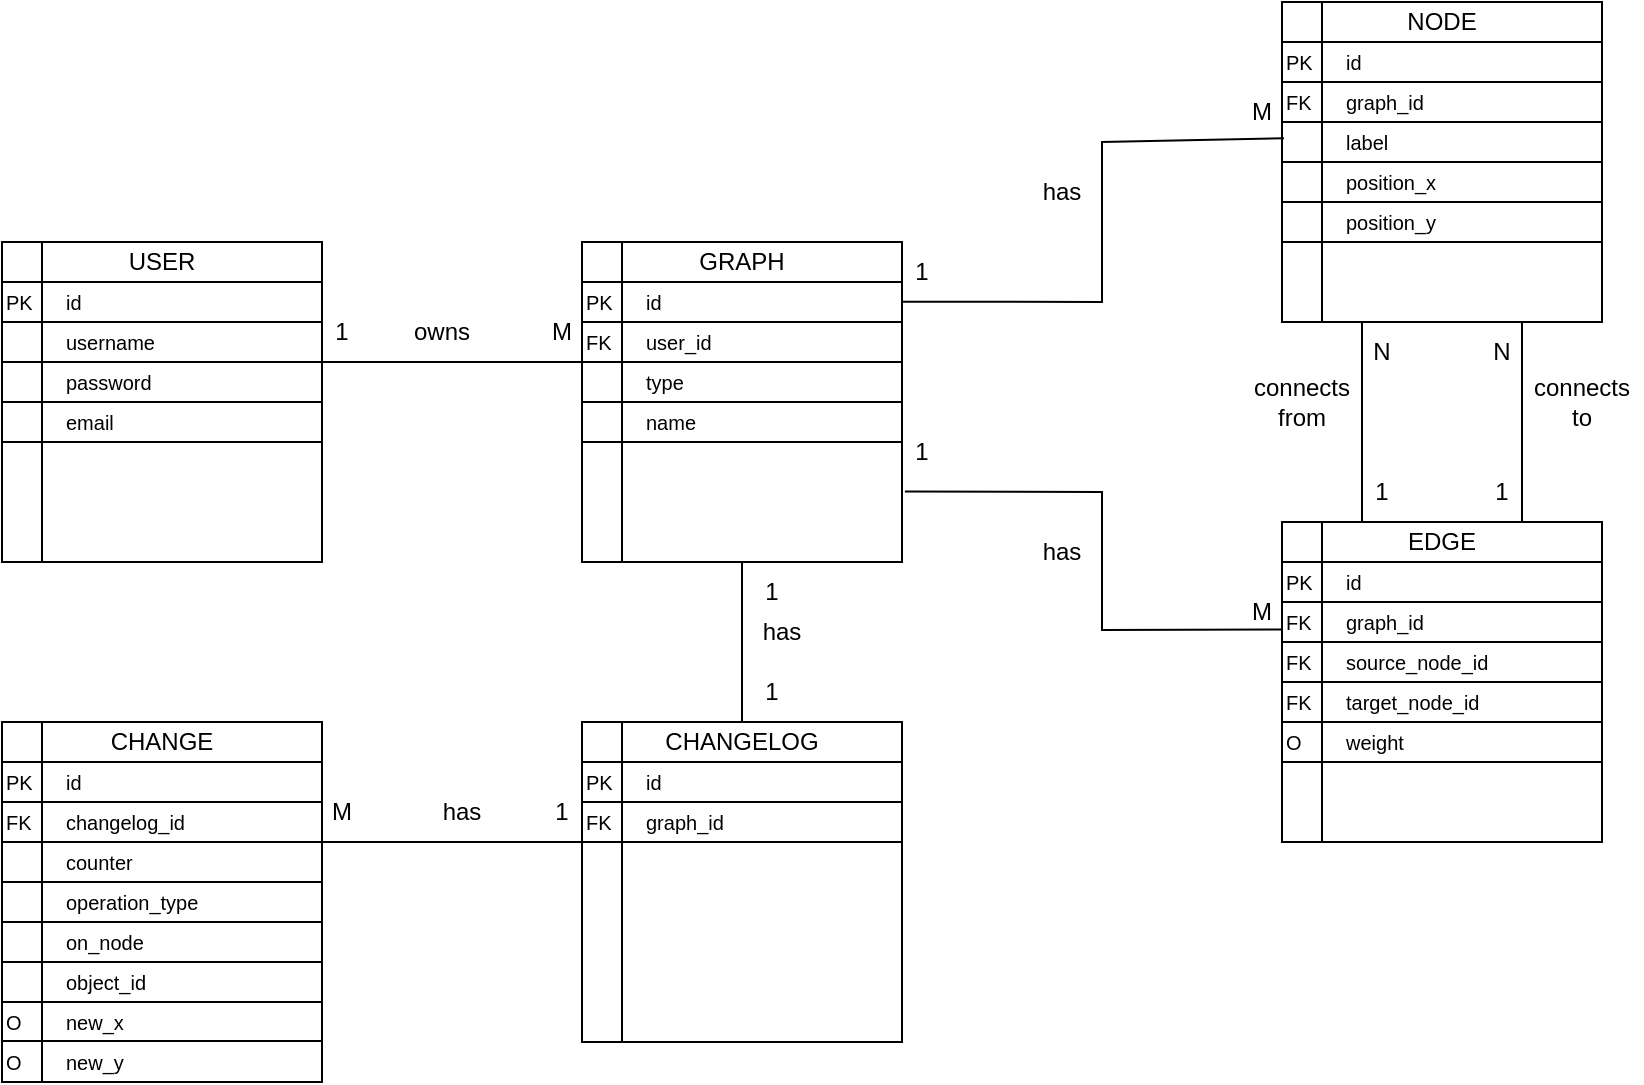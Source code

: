<mxfile version="28.2.7">
  <diagram name="Page-1" id="uGcQFHAI4GSlOA4Aewoo">
    <mxGraphModel dx="983" dy="536" grid="1" gridSize="10" guides="1" tooltips="1" connect="1" arrows="1" fold="1" page="1" pageScale="1" pageWidth="850" pageHeight="1100" math="0" shadow="0">
      <root>
        <mxCell id="0" />
        <mxCell id="1" parent="0" />
        <mxCell id="Pfon82NVZABm7Eqx-mhg-110" value="" style="shape=internalStorage;whiteSpace=wrap;html=1;backgroundOutline=1;" parent="1" vertex="1">
          <mxGeometry x="130" y="160" width="160" height="160" as="geometry" />
        </mxCell>
        <mxCell id="Pfon82NVZABm7Eqx-mhg-111" value="USER" style="text;html=1;whiteSpace=wrap;strokeColor=none;fillColor=none;align=center;verticalAlign=middle;rounded=0;" parent="1" vertex="1">
          <mxGeometry x="185" y="160" width="50" height="20" as="geometry" />
        </mxCell>
        <mxCell id="Pfon82NVZABm7Eqx-mhg-113" value="&lt;span style=&quot;font-size: 10px;&quot;&gt;id&lt;/span&gt;" style="text;html=1;whiteSpace=wrap;strokeColor=none;fillColor=none;align=left;verticalAlign=middle;rounded=0;" parent="1" vertex="1">
          <mxGeometry x="160" y="180" width="130" height="20" as="geometry" />
        </mxCell>
        <mxCell id="Pfon82NVZABm7Eqx-mhg-114" value="&lt;span style=&quot;font-size: 10px;&quot;&gt;username&lt;/span&gt;" style="text;html=1;whiteSpace=wrap;strokeColor=none;fillColor=none;align=left;verticalAlign=middle;rounded=0;" parent="1" vertex="1">
          <mxGeometry x="160" y="200" width="130" height="20" as="geometry" />
        </mxCell>
        <mxCell id="Pfon82NVZABm7Eqx-mhg-115" value="&lt;span style=&quot;font-size: 10px;&quot;&gt;password&lt;/span&gt;" style="text;html=1;whiteSpace=wrap;strokeColor=none;fillColor=none;align=left;verticalAlign=middle;rounded=0;" parent="1" vertex="1">
          <mxGeometry x="160" y="220" width="130" height="20" as="geometry" />
        </mxCell>
        <mxCell id="Pfon82NVZABm7Eqx-mhg-116" value="&lt;span style=&quot;font-size: 10px;&quot;&gt;email&lt;/span&gt;" style="text;html=1;whiteSpace=wrap;strokeColor=none;fillColor=none;align=left;verticalAlign=middle;rounded=0;" parent="1" vertex="1">
          <mxGeometry x="160" y="240" width="130" height="20" as="geometry" />
        </mxCell>
        <mxCell id="Pfon82NVZABm7Eqx-mhg-117" value="" style="endArrow=none;html=1;rounded=0;exitX=0;exitY=0.25;exitDx=0;exitDy=0;entryX=1;entryY=0;entryDx=0;entryDy=0;" parent="1" source="Pfon82NVZABm7Eqx-mhg-110" target="Pfon82NVZABm7Eqx-mhg-114" edge="1">
          <mxGeometry width="50" height="50" relative="1" as="geometry">
            <mxPoint x="220" y="250" as="sourcePoint" />
            <mxPoint x="270" y="200" as="targetPoint" />
          </mxGeometry>
        </mxCell>
        <mxCell id="Pfon82NVZABm7Eqx-mhg-118" value="" style="endArrow=none;html=1;rounded=0;exitX=0;exitY=0.25;exitDx=0;exitDy=0;entryX=1;entryY=0;entryDx=0;entryDy=0;" parent="1" edge="1">
          <mxGeometry width="50" height="50" relative="1" as="geometry">
            <mxPoint x="130" y="220" as="sourcePoint" />
            <mxPoint x="290" y="220" as="targetPoint" />
          </mxGeometry>
        </mxCell>
        <mxCell id="Pfon82NVZABm7Eqx-mhg-119" value="" style="endArrow=none;html=1;rounded=0;exitX=0;exitY=0.25;exitDx=0;exitDy=0;entryX=1;entryY=0;entryDx=0;entryDy=0;" parent="1" edge="1">
          <mxGeometry width="50" height="50" relative="1" as="geometry">
            <mxPoint x="130" y="240" as="sourcePoint" />
            <mxPoint x="290" y="240" as="targetPoint" />
          </mxGeometry>
        </mxCell>
        <mxCell id="Pfon82NVZABm7Eqx-mhg-120" value="&lt;span style=&quot;font-size: 10px;&quot;&gt;PK&lt;/span&gt;" style="text;html=1;whiteSpace=wrap;strokeColor=none;fillColor=none;align=left;verticalAlign=middle;rounded=0;" parent="1" vertex="1">
          <mxGeometry x="130" y="180" width="20" height="20" as="geometry" />
        </mxCell>
        <mxCell id="Pfon82NVZABm7Eqx-mhg-121" value="" style="shape=internalStorage;whiteSpace=wrap;html=1;backgroundOutline=1;" parent="1" vertex="1">
          <mxGeometry x="420" y="160" width="160" height="160" as="geometry" />
        </mxCell>
        <mxCell id="Pfon82NVZABm7Eqx-mhg-122" value="GRAPH" style="text;html=1;whiteSpace=wrap;strokeColor=none;fillColor=none;align=center;verticalAlign=middle;rounded=0;" parent="1" vertex="1">
          <mxGeometry x="475" y="160" width="50" height="20" as="geometry" />
        </mxCell>
        <mxCell id="Pfon82NVZABm7Eqx-mhg-123" value="&lt;span style=&quot;font-size: 10px;&quot;&gt;id&lt;/span&gt;" style="text;html=1;whiteSpace=wrap;strokeColor=none;fillColor=none;align=left;verticalAlign=middle;rounded=0;" parent="1" vertex="1">
          <mxGeometry x="450" y="180" width="130" height="20" as="geometry" />
        </mxCell>
        <mxCell id="Pfon82NVZABm7Eqx-mhg-124" value="&lt;span style=&quot;font-size: 10px;&quot;&gt;user_id&lt;/span&gt;" style="text;html=1;whiteSpace=wrap;strokeColor=none;fillColor=none;align=left;verticalAlign=middle;rounded=0;" parent="1" vertex="1">
          <mxGeometry x="450" y="200" width="130" height="20" as="geometry" />
        </mxCell>
        <mxCell id="Pfon82NVZABm7Eqx-mhg-125" value="&lt;span style=&quot;font-size: 10px;&quot;&gt;type&lt;/span&gt;" style="text;html=1;whiteSpace=wrap;strokeColor=none;fillColor=none;align=left;verticalAlign=middle;rounded=0;" parent="1" vertex="1">
          <mxGeometry x="450" y="220" width="130" height="20" as="geometry" />
        </mxCell>
        <mxCell id="Pfon82NVZABm7Eqx-mhg-127" value="" style="endArrow=none;html=1;rounded=0;exitX=0;exitY=0.25;exitDx=0;exitDy=0;entryX=1;entryY=0;entryDx=0;entryDy=0;" parent="1" source="Pfon82NVZABm7Eqx-mhg-121" target="Pfon82NVZABm7Eqx-mhg-124" edge="1">
          <mxGeometry width="50" height="50" relative="1" as="geometry">
            <mxPoint x="510" y="250" as="sourcePoint" />
            <mxPoint x="560" y="200" as="targetPoint" />
          </mxGeometry>
        </mxCell>
        <mxCell id="Pfon82NVZABm7Eqx-mhg-128" value="" style="endArrow=none;html=1;rounded=0;exitX=0;exitY=0.25;exitDx=0;exitDy=0;entryX=1;entryY=0;entryDx=0;entryDy=0;" parent="1" edge="1">
          <mxGeometry width="50" height="50" relative="1" as="geometry">
            <mxPoint x="420" y="220" as="sourcePoint" />
            <mxPoint x="580" y="220" as="targetPoint" />
          </mxGeometry>
        </mxCell>
        <mxCell id="Pfon82NVZABm7Eqx-mhg-129" value="" style="endArrow=none;html=1;rounded=0;exitX=0;exitY=0.25;exitDx=0;exitDy=0;entryX=1;entryY=0;entryDx=0;entryDy=0;" parent="1" edge="1">
          <mxGeometry width="50" height="50" relative="1" as="geometry">
            <mxPoint x="420" y="240" as="sourcePoint" />
            <mxPoint x="580" y="240" as="targetPoint" />
          </mxGeometry>
        </mxCell>
        <mxCell id="Pfon82NVZABm7Eqx-mhg-130" value="&lt;span style=&quot;font-size: 10px;&quot;&gt;PK&lt;/span&gt;" style="text;html=1;whiteSpace=wrap;strokeColor=none;fillColor=none;align=left;verticalAlign=middle;rounded=0;" parent="1" vertex="1">
          <mxGeometry x="420" y="180" width="20" height="20" as="geometry" />
        </mxCell>
        <mxCell id="Pfon82NVZABm7Eqx-mhg-131" value="&lt;span style=&quot;font-size: 10px;&quot;&gt;FK&lt;/span&gt;" style="text;html=1;whiteSpace=wrap;strokeColor=none;fillColor=none;align=left;verticalAlign=middle;rounded=0;" parent="1" vertex="1">
          <mxGeometry x="420" y="200" width="20" height="20" as="geometry" />
        </mxCell>
        <mxCell id="Pfon82NVZABm7Eqx-mhg-132" value="" style="endArrow=none;html=1;rounded=0;exitX=0;exitY=0.25;exitDx=0;exitDy=0;entryX=1;entryY=0;entryDx=0;entryDy=0;" parent="1" edge="1">
          <mxGeometry width="50" height="50" relative="1" as="geometry">
            <mxPoint x="130" y="260" as="sourcePoint" />
            <mxPoint x="290" y="260" as="targetPoint" />
          </mxGeometry>
        </mxCell>
        <mxCell id="Pfon82NVZABm7Eqx-mhg-133" value="" style="shape=internalStorage;whiteSpace=wrap;html=1;backgroundOutline=1;" parent="1" vertex="1">
          <mxGeometry x="770" y="40" width="160" height="160" as="geometry" />
        </mxCell>
        <mxCell id="Pfon82NVZABm7Eqx-mhg-134" value="NODE" style="text;html=1;whiteSpace=wrap;strokeColor=none;fillColor=none;align=center;verticalAlign=middle;rounded=0;" parent="1" vertex="1">
          <mxGeometry x="825" y="40" width="50" height="20" as="geometry" />
        </mxCell>
        <mxCell id="Pfon82NVZABm7Eqx-mhg-135" value="&lt;span style=&quot;font-size: 10px;&quot;&gt;id&lt;/span&gt;" style="text;html=1;whiteSpace=wrap;strokeColor=none;fillColor=none;align=left;verticalAlign=middle;rounded=0;" parent="1" vertex="1">
          <mxGeometry x="800" y="60" width="130" height="20" as="geometry" />
        </mxCell>
        <mxCell id="Pfon82NVZABm7Eqx-mhg-136" value="&lt;span style=&quot;font-size: 10px;&quot;&gt;graph_id&lt;/span&gt;" style="text;html=1;whiteSpace=wrap;strokeColor=none;fillColor=none;align=left;verticalAlign=middle;rounded=0;" parent="1" vertex="1">
          <mxGeometry x="800" y="80" width="130" height="20" as="geometry" />
        </mxCell>
        <mxCell id="Pfon82NVZABm7Eqx-mhg-137" value="&lt;span style=&quot;font-size: 10px;&quot;&gt;label&lt;/span&gt;" style="text;html=1;whiteSpace=wrap;strokeColor=none;fillColor=none;align=left;verticalAlign=middle;rounded=0;" parent="1" vertex="1">
          <mxGeometry x="800" y="100" width="130" height="20" as="geometry" />
        </mxCell>
        <mxCell id="Pfon82NVZABm7Eqx-mhg-138" value="&lt;span style=&quot;font-size: 10px;&quot;&gt;position_x&lt;/span&gt;" style="text;html=1;whiteSpace=wrap;strokeColor=none;fillColor=none;align=left;verticalAlign=middle;rounded=0;" parent="1" vertex="1">
          <mxGeometry x="800" y="120" width="130" height="20" as="geometry" />
        </mxCell>
        <mxCell id="Pfon82NVZABm7Eqx-mhg-139" value="" style="endArrow=none;html=1;rounded=0;exitX=0;exitY=0.25;exitDx=0;exitDy=0;entryX=1;entryY=0;entryDx=0;entryDy=0;" parent="1" source="Pfon82NVZABm7Eqx-mhg-133" target="Pfon82NVZABm7Eqx-mhg-136" edge="1">
          <mxGeometry width="50" height="50" relative="1" as="geometry">
            <mxPoint x="860" y="130" as="sourcePoint" />
            <mxPoint x="910" y="80" as="targetPoint" />
          </mxGeometry>
        </mxCell>
        <mxCell id="Pfon82NVZABm7Eqx-mhg-140" value="" style="endArrow=none;html=1;rounded=0;exitX=0;exitY=0.25;exitDx=0;exitDy=0;entryX=1;entryY=0;entryDx=0;entryDy=0;" parent="1" edge="1">
          <mxGeometry width="50" height="50" relative="1" as="geometry">
            <mxPoint x="770" y="100" as="sourcePoint" />
            <mxPoint x="930" y="100" as="targetPoint" />
          </mxGeometry>
        </mxCell>
        <mxCell id="Pfon82NVZABm7Eqx-mhg-141" value="" style="endArrow=none;html=1;rounded=0;exitX=0;exitY=0.25;exitDx=0;exitDy=0;entryX=1;entryY=0;entryDx=0;entryDy=0;" parent="1" edge="1">
          <mxGeometry width="50" height="50" relative="1" as="geometry">
            <mxPoint x="770" y="120" as="sourcePoint" />
            <mxPoint x="930" y="120" as="targetPoint" />
          </mxGeometry>
        </mxCell>
        <mxCell id="Pfon82NVZABm7Eqx-mhg-142" value="&lt;span style=&quot;font-size: 10px;&quot;&gt;PK&lt;/span&gt;" style="text;html=1;whiteSpace=wrap;strokeColor=none;fillColor=none;align=left;verticalAlign=middle;rounded=0;" parent="1" vertex="1">
          <mxGeometry x="770" y="60" width="20" height="20" as="geometry" />
        </mxCell>
        <mxCell id="Pfon82NVZABm7Eqx-mhg-143" value="" style="endArrow=none;html=1;rounded=0;exitX=0;exitY=0.25;exitDx=0;exitDy=0;entryX=1;entryY=0;entryDx=0;entryDy=0;" parent="1" edge="1">
          <mxGeometry width="50" height="50" relative="1" as="geometry">
            <mxPoint x="770" y="140" as="sourcePoint" />
            <mxPoint x="930" y="140" as="targetPoint" />
          </mxGeometry>
        </mxCell>
        <mxCell id="Pfon82NVZABm7Eqx-mhg-144" value="&lt;span style=&quot;font-size: 10px;&quot;&gt;FK&lt;/span&gt;" style="text;html=1;whiteSpace=wrap;strokeColor=none;fillColor=none;align=left;verticalAlign=middle;rounded=0;" parent="1" vertex="1">
          <mxGeometry x="770" y="80" width="20" height="20" as="geometry" />
        </mxCell>
        <mxCell id="Pfon82NVZABm7Eqx-mhg-145" value="&lt;span style=&quot;font-size: 10px;&quot;&gt;position_y&lt;/span&gt;" style="text;html=1;whiteSpace=wrap;strokeColor=none;fillColor=none;align=left;verticalAlign=middle;rounded=0;" parent="1" vertex="1">
          <mxGeometry x="800" y="140" width="130" height="20" as="geometry" />
        </mxCell>
        <mxCell id="Pfon82NVZABm7Eqx-mhg-146" value="" style="endArrow=none;html=1;rounded=0;exitX=0;exitY=0.25;exitDx=0;exitDy=0;entryX=1;entryY=0;entryDx=0;entryDy=0;" parent="1" edge="1">
          <mxGeometry width="50" height="50" relative="1" as="geometry">
            <mxPoint x="770" y="160" as="sourcePoint" />
            <mxPoint x="930" y="160" as="targetPoint" />
          </mxGeometry>
        </mxCell>
        <mxCell id="Pfon82NVZABm7Eqx-mhg-147" value="" style="shape=internalStorage;whiteSpace=wrap;html=1;backgroundOutline=1;" parent="1" vertex="1">
          <mxGeometry x="770" y="300" width="160" height="160" as="geometry" />
        </mxCell>
        <mxCell id="Pfon82NVZABm7Eqx-mhg-148" value="EDGE" style="text;html=1;whiteSpace=wrap;strokeColor=none;fillColor=none;align=center;verticalAlign=middle;rounded=0;" parent="1" vertex="1">
          <mxGeometry x="825" y="300" width="50" height="20" as="geometry" />
        </mxCell>
        <mxCell id="Pfon82NVZABm7Eqx-mhg-149" value="&lt;span style=&quot;font-size: 10px;&quot;&gt;id&lt;/span&gt;" style="text;html=1;whiteSpace=wrap;strokeColor=none;fillColor=none;align=left;verticalAlign=middle;rounded=0;" parent="1" vertex="1">
          <mxGeometry x="800" y="320" width="130" height="20" as="geometry" />
        </mxCell>
        <mxCell id="Pfon82NVZABm7Eqx-mhg-150" value="&lt;span style=&quot;font-size: 10px;&quot;&gt;graph_id&lt;/span&gt;" style="text;html=1;whiteSpace=wrap;strokeColor=none;fillColor=none;align=left;verticalAlign=middle;rounded=0;" parent="1" vertex="1">
          <mxGeometry x="800" y="340" width="130" height="20" as="geometry" />
        </mxCell>
        <mxCell id="Pfon82NVZABm7Eqx-mhg-151" value="&lt;span style=&quot;font-size: 10px;&quot;&gt;source_node_id&lt;/span&gt;" style="text;html=1;whiteSpace=wrap;strokeColor=none;fillColor=none;align=left;verticalAlign=middle;rounded=0;" parent="1" vertex="1">
          <mxGeometry x="800" y="360" width="130" height="20" as="geometry" />
        </mxCell>
        <mxCell id="Pfon82NVZABm7Eqx-mhg-152" value="&lt;span style=&quot;font-size: 10px;&quot;&gt;target_node_id&lt;/span&gt;" style="text;html=1;whiteSpace=wrap;strokeColor=none;fillColor=none;align=left;verticalAlign=middle;rounded=0;" parent="1" vertex="1">
          <mxGeometry x="800" y="380" width="130" height="20" as="geometry" />
        </mxCell>
        <mxCell id="Pfon82NVZABm7Eqx-mhg-153" value="" style="endArrow=none;html=1;rounded=0;exitX=0;exitY=0.25;exitDx=0;exitDy=0;entryX=1;entryY=0;entryDx=0;entryDy=0;" parent="1" source="Pfon82NVZABm7Eqx-mhg-147" target="Pfon82NVZABm7Eqx-mhg-150" edge="1">
          <mxGeometry width="50" height="50" relative="1" as="geometry">
            <mxPoint x="860" y="390" as="sourcePoint" />
            <mxPoint x="910" y="340" as="targetPoint" />
          </mxGeometry>
        </mxCell>
        <mxCell id="Pfon82NVZABm7Eqx-mhg-154" value="" style="endArrow=none;html=1;rounded=0;exitX=0;exitY=0.25;exitDx=0;exitDy=0;entryX=1;entryY=0;entryDx=0;entryDy=0;" parent="1" edge="1">
          <mxGeometry width="50" height="50" relative="1" as="geometry">
            <mxPoint x="770" y="360" as="sourcePoint" />
            <mxPoint x="930" y="360" as="targetPoint" />
          </mxGeometry>
        </mxCell>
        <mxCell id="Pfon82NVZABm7Eqx-mhg-155" value="" style="endArrow=none;html=1;rounded=0;exitX=0;exitY=0.25;exitDx=0;exitDy=0;entryX=1;entryY=0;entryDx=0;entryDy=0;" parent="1" edge="1">
          <mxGeometry width="50" height="50" relative="1" as="geometry">
            <mxPoint x="770" y="380" as="sourcePoint" />
            <mxPoint x="930" y="380" as="targetPoint" />
          </mxGeometry>
        </mxCell>
        <mxCell id="Pfon82NVZABm7Eqx-mhg-156" value="&lt;span style=&quot;font-size: 10px;&quot;&gt;PK&lt;/span&gt;" style="text;html=1;whiteSpace=wrap;strokeColor=none;fillColor=none;align=left;verticalAlign=middle;rounded=0;" parent="1" vertex="1">
          <mxGeometry x="770" y="320" width="20" height="20" as="geometry" />
        </mxCell>
        <mxCell id="Pfon82NVZABm7Eqx-mhg-157" value="" style="endArrow=none;html=1;rounded=0;exitX=0;exitY=0.25;exitDx=0;exitDy=0;entryX=1;entryY=0;entryDx=0;entryDy=0;" parent="1" edge="1">
          <mxGeometry width="50" height="50" relative="1" as="geometry">
            <mxPoint x="770" y="400" as="sourcePoint" />
            <mxPoint x="930" y="400" as="targetPoint" />
          </mxGeometry>
        </mxCell>
        <mxCell id="Pfon82NVZABm7Eqx-mhg-158" value="&lt;span style=&quot;font-size: 10px;&quot;&gt;FK&lt;/span&gt;" style="text;html=1;whiteSpace=wrap;strokeColor=none;fillColor=none;align=left;verticalAlign=middle;rounded=0;" parent="1" vertex="1">
          <mxGeometry x="770" y="340" width="20" height="20" as="geometry" />
        </mxCell>
        <mxCell id="Pfon82NVZABm7Eqx-mhg-159" value="&lt;span style=&quot;font-size: 10px;&quot;&gt;weight&lt;/span&gt;" style="text;html=1;whiteSpace=wrap;strokeColor=none;fillColor=none;align=left;verticalAlign=middle;rounded=0;" parent="1" vertex="1">
          <mxGeometry x="800" y="400" width="130" height="20" as="geometry" />
        </mxCell>
        <mxCell id="Pfon82NVZABm7Eqx-mhg-160" value="" style="endArrow=none;html=1;rounded=0;exitX=0;exitY=0.25;exitDx=0;exitDy=0;entryX=1;entryY=0;entryDx=0;entryDy=0;" parent="1" edge="1">
          <mxGeometry width="50" height="50" relative="1" as="geometry">
            <mxPoint x="770" y="420" as="sourcePoint" />
            <mxPoint x="930" y="420" as="targetPoint" />
          </mxGeometry>
        </mxCell>
        <mxCell id="Pfon82NVZABm7Eqx-mhg-162" value="&lt;span style=&quot;font-size: 10px;&quot;&gt;FK&lt;/span&gt;" style="text;html=1;whiteSpace=wrap;strokeColor=none;fillColor=none;align=left;verticalAlign=middle;rounded=0;" parent="1" vertex="1">
          <mxGeometry x="770" y="360" width="20" height="20" as="geometry" />
        </mxCell>
        <mxCell id="Pfon82NVZABm7Eqx-mhg-163" value="&lt;span style=&quot;font-size: 10px;&quot;&gt;FK&lt;/span&gt;" style="text;html=1;whiteSpace=wrap;strokeColor=none;fillColor=none;align=left;verticalAlign=middle;rounded=0;" parent="1" vertex="1">
          <mxGeometry x="770" y="380" width="20" height="20" as="geometry" />
        </mxCell>
        <mxCell id="Pfon82NVZABm7Eqx-mhg-164" value="&lt;span style=&quot;font-size: 10px;&quot;&gt;O&lt;/span&gt;" style="text;html=1;whiteSpace=wrap;strokeColor=none;fillColor=none;align=left;verticalAlign=middle;rounded=0;" parent="1" vertex="1">
          <mxGeometry x="770" y="400" width="20" height="20" as="geometry" />
        </mxCell>
        <mxCell id="Pfon82NVZABm7Eqx-mhg-165" value="" style="endArrow=none;html=1;rounded=0;exitX=1;exitY=0;exitDx=0;exitDy=0;" parent="1" source="Pfon82NVZABm7Eqx-mhg-115" edge="1">
          <mxGeometry width="50" height="50" relative="1" as="geometry">
            <mxPoint x="390" y="270" as="sourcePoint" />
            <mxPoint x="420" y="220" as="targetPoint" />
          </mxGeometry>
        </mxCell>
        <mxCell id="Pfon82NVZABm7Eqx-mhg-167" value="" style="endArrow=none;html=1;rounded=0;exitX=1;exitY=0;exitDx=0;exitDy=0;entryX=0.006;entryY=0.426;entryDx=0;entryDy=0;entryPerimeter=0;" parent="1" target="Pfon82NVZABm7Eqx-mhg-133" edge="1">
          <mxGeometry width="50" height="50" relative="1" as="geometry">
            <mxPoint x="580" y="189.83" as="sourcePoint" />
            <mxPoint x="710" y="189.83" as="targetPoint" />
            <Array as="points">
              <mxPoint x="680" y="190" />
              <mxPoint x="680" y="110" />
            </Array>
          </mxGeometry>
        </mxCell>
        <mxCell id="Pfon82NVZABm7Eqx-mhg-168" value="" style="endArrow=none;html=1;rounded=0;exitX=1.009;exitY=0.78;exitDx=0;exitDy=0;exitPerimeter=0;entryX=0;entryY=0.336;entryDx=0;entryDy=0;entryPerimeter=0;" parent="1" source="Pfon82NVZABm7Eqx-mhg-121" target="Pfon82NVZABm7Eqx-mhg-147" edge="1">
          <mxGeometry width="50" height="50" relative="1" as="geometry">
            <mxPoint x="650" y="270" as="sourcePoint" />
            <mxPoint x="780" y="270" as="targetPoint" />
            <Array as="points">
              <mxPoint x="680" y="285" />
              <mxPoint x="680" y="354" />
            </Array>
          </mxGeometry>
        </mxCell>
        <mxCell id="Pfon82NVZABm7Eqx-mhg-169" value="" style="endArrow=none;html=1;rounded=0;exitX=0.5;exitY=0;exitDx=0;exitDy=0;entryX=0.5;entryY=1;entryDx=0;entryDy=0;" parent="1" edge="1">
          <mxGeometry width="50" height="50" relative="1" as="geometry">
            <mxPoint x="810" y="300" as="sourcePoint" />
            <mxPoint x="810" y="200" as="targetPoint" />
          </mxGeometry>
        </mxCell>
        <mxCell id="Pfon82NVZABm7Eqx-mhg-173" value="1" style="text;html=1;whiteSpace=wrap;strokeColor=none;fillColor=none;align=center;verticalAlign=middle;rounded=0;" parent="1" vertex="1">
          <mxGeometry x="290" y="190" width="20" height="30" as="geometry" />
        </mxCell>
        <mxCell id="Pfon82NVZABm7Eqx-mhg-174" value="M" style="text;html=1;whiteSpace=wrap;strokeColor=none;fillColor=none;align=center;verticalAlign=middle;rounded=0;" parent="1" vertex="1">
          <mxGeometry x="400" y="190" width="20" height="30" as="geometry" />
        </mxCell>
        <mxCell id="Pfon82NVZABm7Eqx-mhg-175" value="1" style="text;html=1;whiteSpace=wrap;strokeColor=none;fillColor=none;align=center;verticalAlign=middle;rounded=0;" parent="1" vertex="1">
          <mxGeometry x="580" y="160" width="20" height="30" as="geometry" />
        </mxCell>
        <mxCell id="Pfon82NVZABm7Eqx-mhg-176" value="1" style="text;html=1;whiteSpace=wrap;strokeColor=none;fillColor=none;align=center;verticalAlign=middle;rounded=0;" parent="1" vertex="1">
          <mxGeometry x="580" y="250" width="20" height="30" as="geometry" />
        </mxCell>
        <mxCell id="Pfon82NVZABm7Eqx-mhg-177" value="M" style="text;html=1;whiteSpace=wrap;strokeColor=none;fillColor=none;align=center;verticalAlign=middle;rounded=0;" parent="1" vertex="1">
          <mxGeometry x="750" y="80" width="20" height="30" as="geometry" />
        </mxCell>
        <mxCell id="Pfon82NVZABm7Eqx-mhg-178" value="M" style="text;html=1;whiteSpace=wrap;strokeColor=none;fillColor=none;align=center;verticalAlign=middle;rounded=0;" parent="1" vertex="1">
          <mxGeometry x="750" y="330" width="20" height="30" as="geometry" />
        </mxCell>
        <mxCell id="Pfon82NVZABm7Eqx-mhg-179" value="1" style="text;html=1;whiteSpace=wrap;strokeColor=none;fillColor=none;align=center;verticalAlign=middle;rounded=0;" parent="1" vertex="1">
          <mxGeometry x="810" y="270" width="20" height="30" as="geometry" />
        </mxCell>
        <mxCell id="Pfon82NVZABm7Eqx-mhg-180" value="N" style="text;html=1;whiteSpace=wrap;strokeColor=none;fillColor=none;align=center;verticalAlign=middle;rounded=0;" parent="1" vertex="1">
          <mxGeometry x="810" y="200" width="20" height="30" as="geometry" />
        </mxCell>
        <mxCell id="Pfon82NVZABm7Eqx-mhg-181" value="owns" style="text;html=1;whiteSpace=wrap;strokeColor=none;fillColor=none;align=center;verticalAlign=middle;rounded=0;" parent="1" vertex="1">
          <mxGeometry x="320" y="190" width="60" height="30" as="geometry" />
        </mxCell>
        <mxCell id="Pfon82NVZABm7Eqx-mhg-182" value="has" style="text;html=1;whiteSpace=wrap;strokeColor=none;fillColor=none;align=center;verticalAlign=middle;rounded=0;" parent="1" vertex="1">
          <mxGeometry x="630" y="120" width="60" height="30" as="geometry" />
        </mxCell>
        <mxCell id="Pfon82NVZABm7Eqx-mhg-183" value="has" style="text;html=1;whiteSpace=wrap;strokeColor=none;fillColor=none;align=center;verticalAlign=middle;rounded=0;" parent="1" vertex="1">
          <mxGeometry x="630" y="300" width="60" height="30" as="geometry" />
        </mxCell>
        <mxCell id="Pfon82NVZABm7Eqx-mhg-184" value="connects from" style="text;html=1;whiteSpace=wrap;strokeColor=none;fillColor=none;align=center;verticalAlign=middle;rounded=0;" parent="1" vertex="1">
          <mxGeometry x="750" y="225" width="60" height="30" as="geometry" />
        </mxCell>
        <mxCell id="Pfon82NVZABm7Eqx-mhg-185" value="" style="endArrow=none;html=1;rounded=0;exitX=0.5;exitY=0;exitDx=0;exitDy=0;entryX=0.5;entryY=1;entryDx=0;entryDy=0;" parent="1" edge="1">
          <mxGeometry width="50" height="50" relative="1" as="geometry">
            <mxPoint x="890" y="300" as="sourcePoint" />
            <mxPoint x="890" y="200" as="targetPoint" />
          </mxGeometry>
        </mxCell>
        <mxCell id="Pfon82NVZABm7Eqx-mhg-186" value="N" style="text;html=1;whiteSpace=wrap;strokeColor=none;fillColor=none;align=center;verticalAlign=middle;rounded=0;" parent="1" vertex="1">
          <mxGeometry x="870" y="200" width="20" height="30" as="geometry" />
        </mxCell>
        <mxCell id="Pfon82NVZABm7Eqx-mhg-187" value="1" style="text;html=1;whiteSpace=wrap;strokeColor=none;fillColor=none;align=center;verticalAlign=middle;rounded=0;" parent="1" vertex="1">
          <mxGeometry x="870" y="270" width="20" height="30" as="geometry" />
        </mxCell>
        <mxCell id="Pfon82NVZABm7Eqx-mhg-188" value="connects to" style="text;html=1;whiteSpace=wrap;strokeColor=none;fillColor=none;align=center;verticalAlign=middle;rounded=0;" parent="1" vertex="1">
          <mxGeometry x="890" y="225" width="60" height="30" as="geometry" />
        </mxCell>
        <mxCell id="i0M6n-jOeE1tlq6PUzYe-1" value="&lt;span style=&quot;font-size: 10px;&quot;&gt;name&lt;/span&gt;" style="text;html=1;whiteSpace=wrap;strokeColor=none;fillColor=none;align=left;verticalAlign=middle;rounded=0;" vertex="1" parent="1">
          <mxGeometry x="450" y="240" width="130" height="20" as="geometry" />
        </mxCell>
        <mxCell id="i0M6n-jOeE1tlq6PUzYe-2" value="" style="endArrow=none;html=1;rounded=0;exitX=0;exitY=0.25;exitDx=0;exitDy=0;entryX=1;entryY=0;entryDx=0;entryDy=0;" edge="1" parent="1">
          <mxGeometry width="50" height="50" relative="1" as="geometry">
            <mxPoint x="420" y="260" as="sourcePoint" />
            <mxPoint x="580" y="260" as="targetPoint" />
          </mxGeometry>
        </mxCell>
        <mxCell id="i0M6n-jOeE1tlq6PUzYe-3" value="" style="shape=internalStorage;whiteSpace=wrap;html=1;backgroundOutline=1;" vertex="1" parent="1">
          <mxGeometry x="420" y="400" width="160" height="160" as="geometry" />
        </mxCell>
        <mxCell id="i0M6n-jOeE1tlq6PUzYe-4" value="CHANGELOG" style="text;html=1;whiteSpace=wrap;strokeColor=none;fillColor=none;align=center;verticalAlign=middle;rounded=0;" vertex="1" parent="1">
          <mxGeometry x="475" y="400" width="50" height="20" as="geometry" />
        </mxCell>
        <mxCell id="i0M6n-jOeE1tlq6PUzYe-5" value="&lt;span style=&quot;font-size: 10px;&quot;&gt;id&lt;/span&gt;" style="text;html=1;whiteSpace=wrap;strokeColor=none;fillColor=none;align=left;verticalAlign=middle;rounded=0;" vertex="1" parent="1">
          <mxGeometry x="450" y="420" width="130" height="20" as="geometry" />
        </mxCell>
        <mxCell id="i0M6n-jOeE1tlq6PUzYe-6" value="&lt;span style=&quot;font-size: 10px;&quot;&gt;graph_id&lt;/span&gt;" style="text;html=1;whiteSpace=wrap;strokeColor=none;fillColor=none;align=left;verticalAlign=middle;rounded=0;" vertex="1" parent="1">
          <mxGeometry x="450" y="440" width="130" height="20" as="geometry" />
        </mxCell>
        <mxCell id="i0M6n-jOeE1tlq6PUzYe-8" value="" style="endArrow=none;html=1;rounded=0;exitX=0;exitY=0.25;exitDx=0;exitDy=0;entryX=1;entryY=0;entryDx=0;entryDy=0;" edge="1" parent="1" source="i0M6n-jOeE1tlq6PUzYe-3" target="i0M6n-jOeE1tlq6PUzYe-6">
          <mxGeometry width="50" height="50" relative="1" as="geometry">
            <mxPoint x="510" y="490" as="sourcePoint" />
            <mxPoint x="560" y="440" as="targetPoint" />
          </mxGeometry>
        </mxCell>
        <mxCell id="i0M6n-jOeE1tlq6PUzYe-9" value="" style="endArrow=none;html=1;rounded=0;exitX=0;exitY=0.25;exitDx=0;exitDy=0;entryX=1;entryY=0;entryDx=0;entryDy=0;" edge="1" parent="1">
          <mxGeometry width="50" height="50" relative="1" as="geometry">
            <mxPoint x="420" y="460" as="sourcePoint" />
            <mxPoint x="580" y="460" as="targetPoint" />
          </mxGeometry>
        </mxCell>
        <mxCell id="i0M6n-jOeE1tlq6PUzYe-11" value="&lt;span style=&quot;font-size: 10px;&quot;&gt;PK&lt;/span&gt;" style="text;html=1;whiteSpace=wrap;strokeColor=none;fillColor=none;align=left;verticalAlign=middle;rounded=0;" vertex="1" parent="1">
          <mxGeometry x="420" y="420" width="20" height="20" as="geometry" />
        </mxCell>
        <mxCell id="i0M6n-jOeE1tlq6PUzYe-12" value="&lt;span style=&quot;font-size: 10px;&quot;&gt;FK&lt;/span&gt;" style="text;html=1;whiteSpace=wrap;strokeColor=none;fillColor=none;align=left;verticalAlign=middle;rounded=0;" vertex="1" parent="1">
          <mxGeometry x="420" y="440" width="20" height="20" as="geometry" />
        </mxCell>
        <mxCell id="i0M6n-jOeE1tlq6PUzYe-17" value="" style="endArrow=none;html=1;rounded=0;exitX=0.5;exitY=0;exitDx=0;exitDy=0;entryX=0.5;entryY=1;entryDx=0;entryDy=0;" edge="1" parent="1" source="i0M6n-jOeE1tlq6PUzYe-4" target="Pfon82NVZABm7Eqx-mhg-121">
          <mxGeometry width="50" height="50" relative="1" as="geometry">
            <mxPoint x="490" y="310" as="sourcePoint" />
            <mxPoint x="620" y="310" as="targetPoint" />
          </mxGeometry>
        </mxCell>
        <mxCell id="i0M6n-jOeE1tlq6PUzYe-18" value="1" style="text;html=1;whiteSpace=wrap;strokeColor=none;fillColor=none;align=center;verticalAlign=middle;rounded=0;" vertex="1" parent="1">
          <mxGeometry x="505" y="320" width="20" height="30" as="geometry" />
        </mxCell>
        <mxCell id="i0M6n-jOeE1tlq6PUzYe-19" value="1" style="text;html=1;whiteSpace=wrap;strokeColor=none;fillColor=none;align=center;verticalAlign=middle;rounded=0;" vertex="1" parent="1">
          <mxGeometry x="505" y="370" width="20" height="30" as="geometry" />
        </mxCell>
        <mxCell id="i0M6n-jOeE1tlq6PUzYe-20" value="" style="shape=internalStorage;whiteSpace=wrap;html=1;backgroundOutline=1;" vertex="1" parent="1">
          <mxGeometry x="130" y="400" width="160" height="180" as="geometry" />
        </mxCell>
        <mxCell id="i0M6n-jOeE1tlq6PUzYe-21" value="CHANGE" style="text;html=1;whiteSpace=wrap;strokeColor=none;fillColor=none;align=center;verticalAlign=middle;rounded=0;" vertex="1" parent="1">
          <mxGeometry x="185" y="400" width="50" height="20" as="geometry" />
        </mxCell>
        <mxCell id="i0M6n-jOeE1tlq6PUzYe-22" value="&lt;span style=&quot;font-size: 10px;&quot;&gt;id&lt;/span&gt;" style="text;html=1;whiteSpace=wrap;strokeColor=none;fillColor=none;align=left;verticalAlign=middle;rounded=0;" vertex="1" parent="1">
          <mxGeometry x="160" y="420" width="130" height="20" as="geometry" />
        </mxCell>
        <mxCell id="i0M6n-jOeE1tlq6PUzYe-23" value="&lt;span style=&quot;font-size: 10px;&quot;&gt;changelog_id&lt;/span&gt;" style="text;html=1;whiteSpace=wrap;strokeColor=none;fillColor=none;align=left;verticalAlign=middle;rounded=0;" vertex="1" parent="1">
          <mxGeometry x="160" y="440" width="130" height="20" as="geometry" />
        </mxCell>
        <mxCell id="i0M6n-jOeE1tlq6PUzYe-24" value="&lt;span style=&quot;font-size: 10px;&quot;&gt;counter&lt;/span&gt;" style="text;html=1;whiteSpace=wrap;strokeColor=none;fillColor=none;align=left;verticalAlign=middle;rounded=0;" vertex="1" parent="1">
          <mxGeometry x="160" y="460" width="130" height="20" as="geometry" />
        </mxCell>
        <mxCell id="i0M6n-jOeE1tlq6PUzYe-25" value="" style="endArrow=none;html=1;rounded=0;exitX=0;exitY=0;exitDx=0;exitDy=0;entryX=1;entryY=0;entryDx=0;entryDy=0;" edge="1" parent="1" source="i0M6n-jOeE1tlq6PUzYe-29" target="i0M6n-jOeE1tlq6PUzYe-23">
          <mxGeometry width="50" height="50" relative="1" as="geometry">
            <mxPoint x="220" y="490" as="sourcePoint" />
            <mxPoint x="270" y="440" as="targetPoint" />
          </mxGeometry>
        </mxCell>
        <mxCell id="i0M6n-jOeE1tlq6PUzYe-26" value="" style="endArrow=none;html=1;rounded=0;exitX=0;exitY=0.25;exitDx=0;exitDy=0;entryX=1;entryY=0;entryDx=0;entryDy=0;" edge="1" parent="1">
          <mxGeometry width="50" height="50" relative="1" as="geometry">
            <mxPoint x="130" y="460" as="sourcePoint" />
            <mxPoint x="290" y="460" as="targetPoint" />
          </mxGeometry>
        </mxCell>
        <mxCell id="i0M6n-jOeE1tlq6PUzYe-27" value="" style="endArrow=none;html=1;rounded=0;exitX=0;exitY=0.25;exitDx=0;exitDy=0;entryX=1;entryY=0;entryDx=0;entryDy=0;" edge="1" parent="1">
          <mxGeometry width="50" height="50" relative="1" as="geometry">
            <mxPoint x="130" y="480" as="sourcePoint" />
            <mxPoint x="290" y="480" as="targetPoint" />
          </mxGeometry>
        </mxCell>
        <mxCell id="i0M6n-jOeE1tlq6PUzYe-28" value="&lt;span style=&quot;font-size: 10px;&quot;&gt;PK&lt;/span&gt;" style="text;html=1;whiteSpace=wrap;strokeColor=none;fillColor=none;align=left;verticalAlign=middle;rounded=0;" vertex="1" parent="1">
          <mxGeometry x="130" y="420" width="20" height="20" as="geometry" />
        </mxCell>
        <mxCell id="i0M6n-jOeE1tlq6PUzYe-29" value="&lt;span style=&quot;font-size: 10px;&quot;&gt;FK&lt;/span&gt;" style="text;html=1;whiteSpace=wrap;strokeColor=none;fillColor=none;align=left;verticalAlign=middle;rounded=0;" vertex="1" parent="1">
          <mxGeometry x="130" y="440" width="20" height="20" as="geometry" />
        </mxCell>
        <mxCell id="i0M6n-jOeE1tlq6PUzYe-30" value="&lt;span style=&quot;font-size: 10px;&quot;&gt;operation_type&lt;/span&gt;" style="text;html=1;whiteSpace=wrap;strokeColor=none;fillColor=none;align=left;verticalAlign=middle;rounded=0;" vertex="1" parent="1">
          <mxGeometry x="160" y="480" width="130" height="20" as="geometry" />
        </mxCell>
        <mxCell id="i0M6n-jOeE1tlq6PUzYe-31" value="" style="endArrow=none;html=1;rounded=0;exitX=0;exitY=0.25;exitDx=0;exitDy=0;entryX=1;entryY=0;entryDx=0;entryDy=0;" edge="1" parent="1">
          <mxGeometry width="50" height="50" relative="1" as="geometry">
            <mxPoint x="130" y="500" as="sourcePoint" />
            <mxPoint x="290" y="500" as="targetPoint" />
          </mxGeometry>
        </mxCell>
        <mxCell id="i0M6n-jOeE1tlq6PUzYe-44" value="" style="endArrow=none;html=1;rounded=0;entryX=1;entryY=1;entryDx=0;entryDy=0;exitX=0;exitY=1;exitDx=0;exitDy=0;" edge="1" parent="1" source="i0M6n-jOeE1tlq6PUzYe-12" target="i0M6n-jOeE1tlq6PUzYe-23">
          <mxGeometry width="50" height="50" relative="1" as="geometry">
            <mxPoint x="410" y="460" as="sourcePoint" />
            <mxPoint x="460" y="420" as="targetPoint" />
          </mxGeometry>
        </mxCell>
        <mxCell id="i0M6n-jOeE1tlq6PUzYe-45" value="1" style="text;html=1;whiteSpace=wrap;strokeColor=none;fillColor=none;align=center;verticalAlign=middle;rounded=0;" vertex="1" parent="1">
          <mxGeometry x="400" y="430" width="20" height="30" as="geometry" />
        </mxCell>
        <mxCell id="i0M6n-jOeE1tlq6PUzYe-46" value="M" style="text;html=1;whiteSpace=wrap;strokeColor=none;fillColor=none;align=center;verticalAlign=middle;rounded=0;" vertex="1" parent="1">
          <mxGeometry x="290" y="430" width="20" height="30" as="geometry" />
        </mxCell>
        <mxCell id="i0M6n-jOeE1tlq6PUzYe-47" value="&lt;span style=&quot;font-size: 10px;&quot;&gt;on_node&lt;/span&gt;" style="text;html=1;whiteSpace=wrap;strokeColor=none;fillColor=none;align=left;verticalAlign=middle;rounded=0;" vertex="1" parent="1">
          <mxGeometry x="160" y="500" width="130" height="20" as="geometry" />
        </mxCell>
        <mxCell id="i0M6n-jOeE1tlq6PUzYe-48" value="" style="endArrow=none;html=1;rounded=0;exitX=0;exitY=0.25;exitDx=0;exitDy=0;entryX=1;entryY=0;entryDx=0;entryDy=0;" edge="1" parent="1">
          <mxGeometry width="50" height="50" relative="1" as="geometry">
            <mxPoint x="130" y="520" as="sourcePoint" />
            <mxPoint x="290" y="520" as="targetPoint" />
          </mxGeometry>
        </mxCell>
        <mxCell id="i0M6n-jOeE1tlq6PUzYe-50" value="&lt;span style=&quot;font-size: 10px;&quot;&gt;object_id&lt;/span&gt;" style="text;html=1;whiteSpace=wrap;strokeColor=none;fillColor=none;align=left;verticalAlign=middle;rounded=0;" vertex="1" parent="1">
          <mxGeometry x="160" y="520" width="130" height="20" as="geometry" />
        </mxCell>
        <mxCell id="i0M6n-jOeE1tlq6PUzYe-52" value="" style="endArrow=none;html=1;rounded=0;exitX=0;exitY=0.25;exitDx=0;exitDy=0;entryX=1;entryY=0;entryDx=0;entryDy=0;" edge="1" parent="1">
          <mxGeometry width="50" height="50" relative="1" as="geometry">
            <mxPoint x="130" y="540" as="sourcePoint" />
            <mxPoint x="290" y="540" as="targetPoint" />
          </mxGeometry>
        </mxCell>
        <mxCell id="i0M6n-jOeE1tlq6PUzYe-53" value="&lt;span style=&quot;font-size: 10px;&quot;&gt;new_x&lt;/span&gt;" style="text;html=1;whiteSpace=wrap;strokeColor=none;fillColor=none;align=left;verticalAlign=middle;rounded=0;" vertex="1" parent="1">
          <mxGeometry x="160" y="540" width="130" height="20" as="geometry" />
        </mxCell>
        <mxCell id="i0M6n-jOeE1tlq6PUzYe-54" value="" style="endArrow=none;html=1;rounded=0;exitX=0;exitY=0.25;exitDx=0;exitDy=0;entryX=1;entryY=0;entryDx=0;entryDy=0;" edge="1" parent="1">
          <mxGeometry width="50" height="50" relative="1" as="geometry">
            <mxPoint x="130" y="559.52" as="sourcePoint" />
            <mxPoint x="290" y="559.52" as="targetPoint" />
          </mxGeometry>
        </mxCell>
        <mxCell id="i0M6n-jOeE1tlq6PUzYe-55" value="&lt;span style=&quot;font-size: 10px;&quot;&gt;new_y&lt;/span&gt;" style="text;html=1;whiteSpace=wrap;strokeColor=none;fillColor=none;align=left;verticalAlign=middle;rounded=0;" vertex="1" parent="1">
          <mxGeometry x="160" y="560" width="130" height="20" as="geometry" />
        </mxCell>
        <mxCell id="i0M6n-jOeE1tlq6PUzYe-56" value="&lt;span style=&quot;font-size: 10px;&quot;&gt;O&lt;/span&gt;" style="text;html=1;whiteSpace=wrap;strokeColor=none;fillColor=none;align=left;verticalAlign=middle;rounded=0;" vertex="1" parent="1">
          <mxGeometry x="130" y="540" width="20" height="20" as="geometry" />
        </mxCell>
        <mxCell id="i0M6n-jOeE1tlq6PUzYe-57" value="&lt;span style=&quot;font-size: 10px;&quot;&gt;O&lt;/span&gt;" style="text;html=1;whiteSpace=wrap;strokeColor=none;fillColor=none;align=left;verticalAlign=middle;rounded=0;" vertex="1" parent="1">
          <mxGeometry x="130" y="560" width="20" height="20" as="geometry" />
        </mxCell>
        <mxCell id="i0M6n-jOeE1tlq6PUzYe-58" value="has" style="text;html=1;whiteSpace=wrap;strokeColor=none;fillColor=none;align=center;verticalAlign=middle;rounded=0;" vertex="1" parent="1">
          <mxGeometry x="490" y="340" width="60" height="30" as="geometry" />
        </mxCell>
        <mxCell id="i0M6n-jOeE1tlq6PUzYe-59" value="has" style="text;html=1;whiteSpace=wrap;strokeColor=none;fillColor=none;align=center;verticalAlign=middle;rounded=0;" vertex="1" parent="1">
          <mxGeometry x="330" y="430" width="60" height="30" as="geometry" />
        </mxCell>
      </root>
    </mxGraphModel>
  </diagram>
</mxfile>
